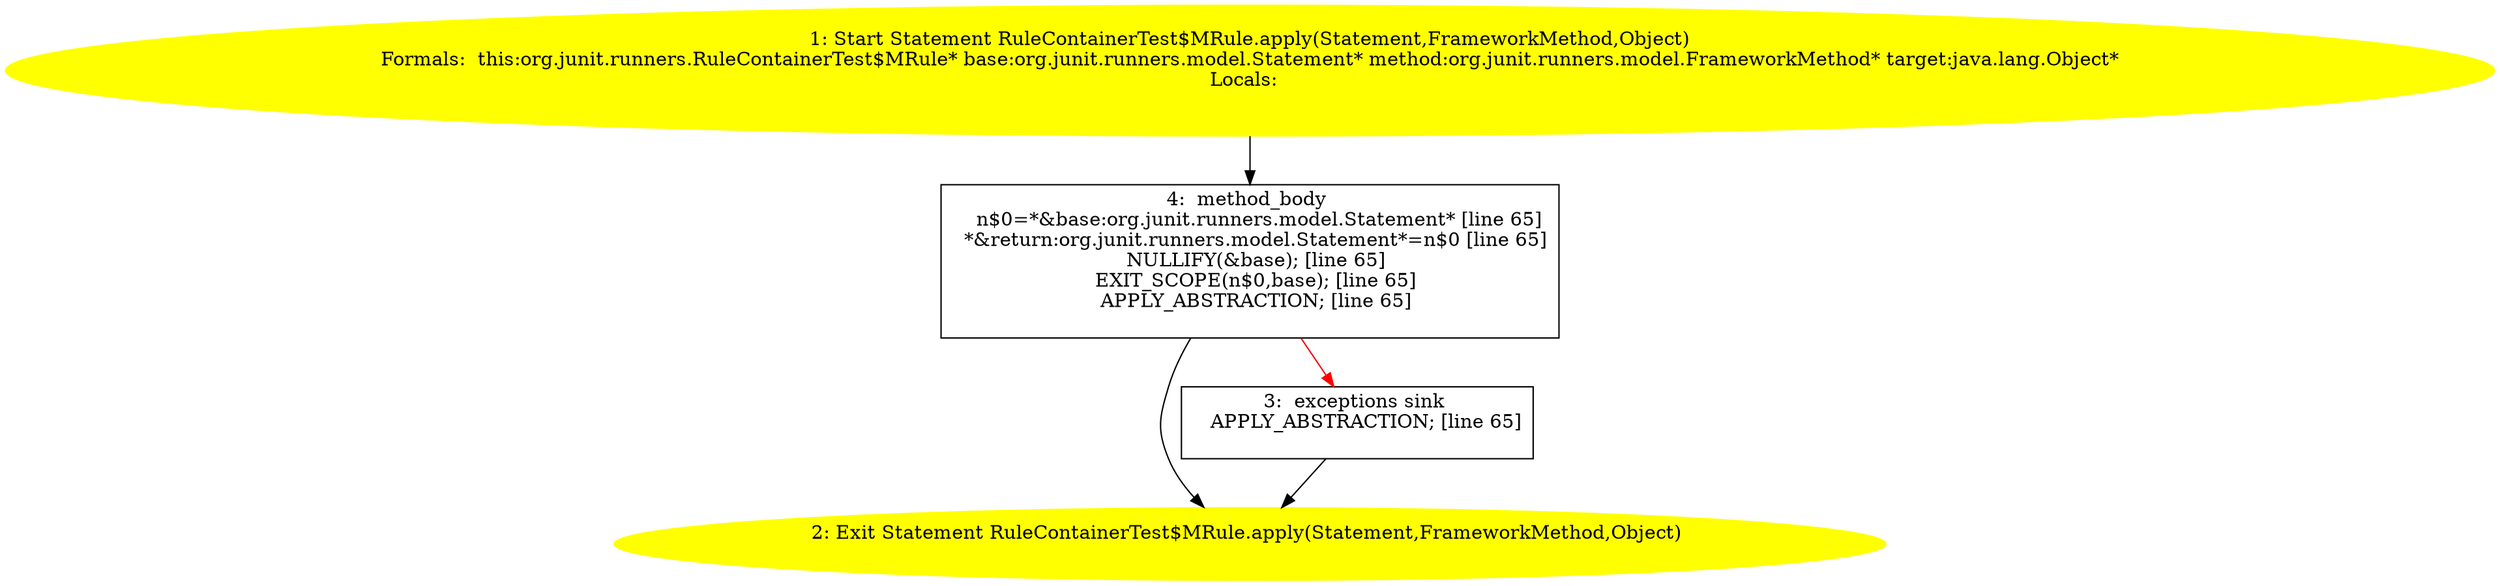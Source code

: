 /* @generated */
digraph cfg {
"org.junit.runners.RuleContainerTest$MRule.apply(org.junit.runners.model.Statement,org.junit.runners..37bbe160662250ad978e864e29b81cbf_1" [label="1: Start Statement RuleContainerTest$MRule.apply(Statement,FrameworkMethod,Object)\nFormals:  this:org.junit.runners.RuleContainerTest$MRule* base:org.junit.runners.model.Statement* method:org.junit.runners.model.FrameworkMethod* target:java.lang.Object*\nLocals:  \n  " color=yellow style=filled]
	

	 "org.junit.runners.RuleContainerTest$MRule.apply(org.junit.runners.model.Statement,org.junit.runners..37bbe160662250ad978e864e29b81cbf_1" -> "org.junit.runners.RuleContainerTest$MRule.apply(org.junit.runners.model.Statement,org.junit.runners..37bbe160662250ad978e864e29b81cbf_4" ;
"org.junit.runners.RuleContainerTest$MRule.apply(org.junit.runners.model.Statement,org.junit.runners..37bbe160662250ad978e864e29b81cbf_2" [label="2: Exit Statement RuleContainerTest$MRule.apply(Statement,FrameworkMethod,Object) \n  " color=yellow style=filled]
	

"org.junit.runners.RuleContainerTest$MRule.apply(org.junit.runners.model.Statement,org.junit.runners..37bbe160662250ad978e864e29b81cbf_3" [label="3:  exceptions sink \n   APPLY_ABSTRACTION; [line 65]\n " shape="box"]
	

	 "org.junit.runners.RuleContainerTest$MRule.apply(org.junit.runners.model.Statement,org.junit.runners..37bbe160662250ad978e864e29b81cbf_3" -> "org.junit.runners.RuleContainerTest$MRule.apply(org.junit.runners.model.Statement,org.junit.runners..37bbe160662250ad978e864e29b81cbf_2" ;
"org.junit.runners.RuleContainerTest$MRule.apply(org.junit.runners.model.Statement,org.junit.runners..37bbe160662250ad978e864e29b81cbf_4" [label="4:  method_body \n   n$0=*&base:org.junit.runners.model.Statement* [line 65]\n  *&return:org.junit.runners.model.Statement*=n$0 [line 65]\n  NULLIFY(&base); [line 65]\n  EXIT_SCOPE(n$0,base); [line 65]\n  APPLY_ABSTRACTION; [line 65]\n " shape="box"]
	

	 "org.junit.runners.RuleContainerTest$MRule.apply(org.junit.runners.model.Statement,org.junit.runners..37bbe160662250ad978e864e29b81cbf_4" -> "org.junit.runners.RuleContainerTest$MRule.apply(org.junit.runners.model.Statement,org.junit.runners..37bbe160662250ad978e864e29b81cbf_2" ;
	 "org.junit.runners.RuleContainerTest$MRule.apply(org.junit.runners.model.Statement,org.junit.runners..37bbe160662250ad978e864e29b81cbf_4" -> "org.junit.runners.RuleContainerTest$MRule.apply(org.junit.runners.model.Statement,org.junit.runners..37bbe160662250ad978e864e29b81cbf_3" [color="red" ];
}
